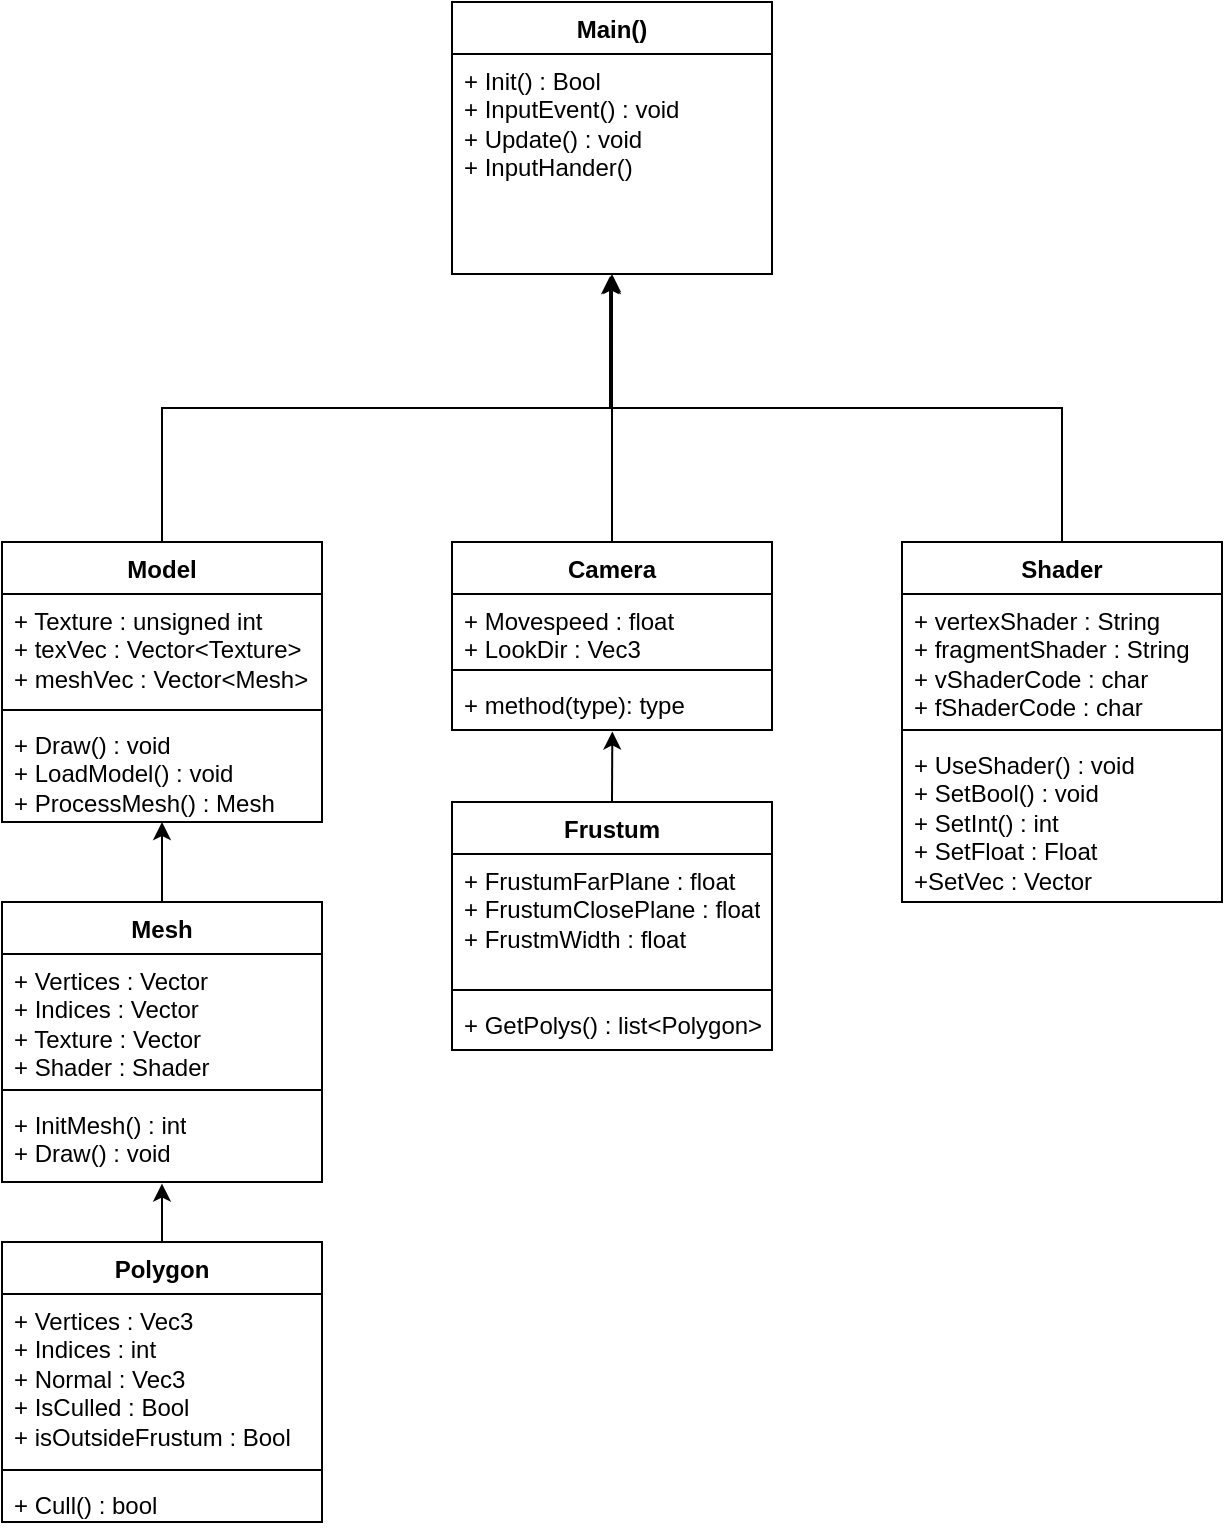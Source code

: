 <mxfile version="25.0.3">
  <diagram id="a7u8j76bWlqgCCZbMFw-" name="Page-1">
    <mxGraphModel dx="1218" dy="820" grid="1" gridSize="10" guides="1" tooltips="1" connect="1" arrows="1" fold="1" page="1" pageScale="1" pageWidth="850" pageHeight="1100" math="0" shadow="0">
      <root>
        <mxCell id="0" />
        <mxCell id="1" parent="0" />
        <mxCell id="2abfj3HiQRj7vuGIn4wA-1" value="Main()" style="swimlane;fontStyle=1;align=center;verticalAlign=top;childLayout=stackLayout;horizontal=1;startSize=26;horizontalStack=0;resizeParent=1;resizeParentMax=0;resizeLast=0;collapsible=1;marginBottom=0;whiteSpace=wrap;html=1;" vertex="1" parent="1">
          <mxGeometry x="345" y="40" width="160" height="136" as="geometry" />
        </mxCell>
        <mxCell id="2abfj3HiQRj7vuGIn4wA-4" value="+ Init() : Bool&lt;div&gt;+ InputEvent() : void&lt;/div&gt;&lt;div&gt;+ Update() : void&lt;/div&gt;&lt;div&gt;&lt;span style=&quot;background-color: initial;&quot;&gt;+ InputHander()&lt;/span&gt;&lt;/div&gt;&lt;div&gt;&lt;br&gt;&lt;div&gt;&lt;div&gt;&lt;br&gt;&lt;/div&gt;&lt;/div&gt;&lt;/div&gt;" style="text;strokeColor=none;fillColor=none;align=left;verticalAlign=top;spacingLeft=4;spacingRight=4;overflow=hidden;rotatable=0;points=[[0,0.5],[1,0.5]];portConstraint=eastwest;whiteSpace=wrap;html=1;" vertex="1" parent="2abfj3HiQRj7vuGIn4wA-1">
          <mxGeometry y="26" width="160" height="110" as="geometry" />
        </mxCell>
        <mxCell id="2abfj3HiQRj7vuGIn4wA-5" value="Camera" style="swimlane;fontStyle=1;align=center;verticalAlign=top;childLayout=stackLayout;horizontal=1;startSize=26;horizontalStack=0;resizeParent=1;resizeParentMax=0;resizeLast=0;collapsible=1;marginBottom=0;whiteSpace=wrap;html=1;" vertex="1" parent="1">
          <mxGeometry x="345" y="310" width="160" height="94" as="geometry" />
        </mxCell>
        <mxCell id="2abfj3HiQRj7vuGIn4wA-6" value="+ Movespeed : float&lt;div&gt;+ LookDir : Vec3&lt;/div&gt;" style="text;strokeColor=none;fillColor=none;align=left;verticalAlign=top;spacingLeft=4;spacingRight=4;overflow=hidden;rotatable=0;points=[[0,0.5],[1,0.5]];portConstraint=eastwest;whiteSpace=wrap;html=1;" vertex="1" parent="2abfj3HiQRj7vuGIn4wA-5">
          <mxGeometry y="26" width="160" height="34" as="geometry" />
        </mxCell>
        <mxCell id="2abfj3HiQRj7vuGIn4wA-7" value="" style="line;strokeWidth=1;fillColor=none;align=left;verticalAlign=middle;spacingTop=-1;spacingLeft=3;spacingRight=3;rotatable=0;labelPosition=right;points=[];portConstraint=eastwest;strokeColor=inherit;" vertex="1" parent="2abfj3HiQRj7vuGIn4wA-5">
          <mxGeometry y="60" width="160" height="8" as="geometry" />
        </mxCell>
        <mxCell id="2abfj3HiQRj7vuGIn4wA-8" value="+ method(type): type" style="text;strokeColor=none;fillColor=none;align=left;verticalAlign=top;spacingLeft=4;spacingRight=4;overflow=hidden;rotatable=0;points=[[0,0.5],[1,0.5]];portConstraint=eastwest;whiteSpace=wrap;html=1;" vertex="1" parent="2abfj3HiQRj7vuGIn4wA-5">
          <mxGeometry y="68" width="160" height="26" as="geometry" />
        </mxCell>
        <mxCell id="2abfj3HiQRj7vuGIn4wA-9" style="edgeStyle=orthogonalEdgeStyle;rounded=0;orthogonalLoop=1;jettySize=auto;html=1;exitX=0.5;exitY=0;exitDx=0;exitDy=0;entryX=0.5;entryY=1;entryDx=0;entryDy=0;entryPerimeter=0;" edge="1" parent="1" source="2abfj3HiQRj7vuGIn4wA-5" target="2abfj3HiQRj7vuGIn4wA-4">
          <mxGeometry relative="1" as="geometry" />
        </mxCell>
        <mxCell id="2abfj3HiQRj7vuGIn4wA-10" value="Model" style="swimlane;fontStyle=1;align=center;verticalAlign=top;childLayout=stackLayout;horizontal=1;startSize=26;horizontalStack=0;resizeParent=1;resizeParentMax=0;resizeLast=0;collapsible=1;marginBottom=0;whiteSpace=wrap;html=1;" vertex="1" parent="1">
          <mxGeometry x="120" y="310" width="160" height="140" as="geometry" />
        </mxCell>
        <mxCell id="2abfj3HiQRj7vuGIn4wA-11" value="+ Texture : unsigned int&lt;div&gt;+ texVec : Vector&amp;lt;Texture&amp;gt;&lt;/div&gt;&lt;div&gt;+ meshVec : Vector&amp;lt;Mesh&amp;gt;&lt;/div&gt;&lt;div&gt;&lt;br&gt;&lt;/div&gt;&lt;div&gt;&lt;br&gt;&lt;/div&gt;" style="text;strokeColor=none;fillColor=none;align=left;verticalAlign=top;spacingLeft=4;spacingRight=4;overflow=hidden;rotatable=0;points=[[0,0.5],[1,0.5]];portConstraint=eastwest;whiteSpace=wrap;html=1;" vertex="1" parent="2abfj3HiQRj7vuGIn4wA-10">
          <mxGeometry y="26" width="160" height="54" as="geometry" />
        </mxCell>
        <mxCell id="2abfj3HiQRj7vuGIn4wA-12" value="" style="line;strokeWidth=1;fillColor=none;align=left;verticalAlign=middle;spacingTop=-1;spacingLeft=3;spacingRight=3;rotatable=0;labelPosition=right;points=[];portConstraint=eastwest;strokeColor=inherit;" vertex="1" parent="2abfj3HiQRj7vuGIn4wA-10">
          <mxGeometry y="80" width="160" height="8" as="geometry" />
        </mxCell>
        <mxCell id="2abfj3HiQRj7vuGIn4wA-13" value="+ Draw() : void&lt;div&gt;&lt;span style=&quot;background-color: initial;&quot;&gt;+ LoadModel() : void&lt;/span&gt;&lt;/div&gt;&lt;div&gt;+ ProcessMesh() : Mesh&lt;/div&gt;" style="text;strokeColor=none;fillColor=none;align=left;verticalAlign=top;spacingLeft=4;spacingRight=4;overflow=hidden;rotatable=0;points=[[0,0.5],[1,0.5]];portConstraint=eastwest;whiteSpace=wrap;html=1;" vertex="1" parent="2abfj3HiQRj7vuGIn4wA-10">
          <mxGeometry y="88" width="160" height="52" as="geometry" />
        </mxCell>
        <mxCell id="2abfj3HiQRj7vuGIn4wA-14" style="edgeStyle=orthogonalEdgeStyle;rounded=0;orthogonalLoop=1;jettySize=auto;html=1;exitX=0.5;exitY=0;exitDx=0;exitDy=0;entryX=0.5;entryY=1.009;entryDx=0;entryDy=0;entryPerimeter=0;" edge="1" parent="1" source="2abfj3HiQRj7vuGIn4wA-10" target="2abfj3HiQRj7vuGIn4wA-4">
          <mxGeometry relative="1" as="geometry" />
        </mxCell>
        <mxCell id="2abfj3HiQRj7vuGIn4wA-15" value="Mesh" style="swimlane;fontStyle=1;align=center;verticalAlign=top;childLayout=stackLayout;horizontal=1;startSize=26;horizontalStack=0;resizeParent=1;resizeParentMax=0;resizeLast=0;collapsible=1;marginBottom=0;whiteSpace=wrap;html=1;" vertex="1" parent="1">
          <mxGeometry x="120" y="490" width="160" height="140" as="geometry" />
        </mxCell>
        <mxCell id="2abfj3HiQRj7vuGIn4wA-16" value="+ Vertices : Vector&lt;div&gt;+ Indices : Vector&lt;/div&gt;&lt;div&gt;+ Texture : Vector&lt;/div&gt;&lt;div&gt;+ Shader : Shader&lt;/div&gt;" style="text;strokeColor=none;fillColor=none;align=left;verticalAlign=top;spacingLeft=4;spacingRight=4;overflow=hidden;rotatable=0;points=[[0,0.5],[1,0.5]];portConstraint=eastwest;whiteSpace=wrap;html=1;" vertex="1" parent="2abfj3HiQRj7vuGIn4wA-15">
          <mxGeometry y="26" width="160" height="64" as="geometry" />
        </mxCell>
        <mxCell id="2abfj3HiQRj7vuGIn4wA-17" value="" style="line;strokeWidth=1;fillColor=none;align=left;verticalAlign=middle;spacingTop=-1;spacingLeft=3;spacingRight=3;rotatable=0;labelPosition=right;points=[];portConstraint=eastwest;strokeColor=inherit;" vertex="1" parent="2abfj3HiQRj7vuGIn4wA-15">
          <mxGeometry y="90" width="160" height="8" as="geometry" />
        </mxCell>
        <mxCell id="2abfj3HiQRj7vuGIn4wA-18" value="+ InitMesh() : int&lt;div&gt;+ Draw() : void&lt;/div&gt;" style="text;strokeColor=none;fillColor=none;align=left;verticalAlign=top;spacingLeft=4;spacingRight=4;overflow=hidden;rotatable=0;points=[[0,0.5],[1,0.5]];portConstraint=eastwest;whiteSpace=wrap;html=1;" vertex="1" parent="2abfj3HiQRj7vuGIn4wA-15">
          <mxGeometry y="98" width="160" height="42" as="geometry" />
        </mxCell>
        <mxCell id="2abfj3HiQRj7vuGIn4wA-19" style="edgeStyle=orthogonalEdgeStyle;rounded=0;orthogonalLoop=1;jettySize=auto;html=1;exitX=0.5;exitY=0;exitDx=0;exitDy=0;entryX=0.5;entryY=1;entryDx=0;entryDy=0;entryPerimeter=0;" edge="1" parent="1" source="2abfj3HiQRj7vuGIn4wA-15" target="2abfj3HiQRj7vuGIn4wA-13">
          <mxGeometry relative="1" as="geometry" />
        </mxCell>
        <mxCell id="2abfj3HiQRj7vuGIn4wA-20" value="Shader" style="swimlane;fontStyle=1;align=center;verticalAlign=top;childLayout=stackLayout;horizontal=1;startSize=26;horizontalStack=0;resizeParent=1;resizeParentMax=0;resizeLast=0;collapsible=1;marginBottom=0;whiteSpace=wrap;html=1;" vertex="1" parent="1">
          <mxGeometry x="570" y="310" width="160" height="180" as="geometry" />
        </mxCell>
        <mxCell id="2abfj3HiQRj7vuGIn4wA-21" value="+ vertexShader : String&lt;div&gt;+ fragmentShader : String&lt;/div&gt;&lt;div&gt;+ vShaderCode : char&lt;/div&gt;&lt;div&gt;+ fShaderCode : char&lt;/div&gt;&lt;div&gt;&lt;br&gt;&lt;/div&gt;&lt;div&gt;&lt;br&gt;&lt;/div&gt;" style="text;strokeColor=none;fillColor=none;align=left;verticalAlign=top;spacingLeft=4;spacingRight=4;overflow=hidden;rotatable=0;points=[[0,0.5],[1,0.5]];portConstraint=eastwest;whiteSpace=wrap;html=1;" vertex="1" parent="2abfj3HiQRj7vuGIn4wA-20">
          <mxGeometry y="26" width="160" height="64" as="geometry" />
        </mxCell>
        <mxCell id="2abfj3HiQRj7vuGIn4wA-22" value="" style="line;strokeWidth=1;fillColor=none;align=left;verticalAlign=middle;spacingTop=-1;spacingLeft=3;spacingRight=3;rotatable=0;labelPosition=right;points=[];portConstraint=eastwest;strokeColor=inherit;" vertex="1" parent="2abfj3HiQRj7vuGIn4wA-20">
          <mxGeometry y="90" width="160" height="8" as="geometry" />
        </mxCell>
        <mxCell id="2abfj3HiQRj7vuGIn4wA-23" value="+ UseShader() : void&lt;div&gt;&lt;span style=&quot;background-color: initial;&quot;&gt;+ SetBool() : void&lt;/span&gt;&lt;/div&gt;&lt;div&gt;+ SetInt() : int&lt;/div&gt;&lt;div&gt;+ SetFloat : Float&lt;/div&gt;&lt;div&gt;+SetVec : Vector&lt;/div&gt;" style="text;strokeColor=none;fillColor=none;align=left;verticalAlign=top;spacingLeft=4;spacingRight=4;overflow=hidden;rotatable=0;points=[[0,0.5],[1,0.5]];portConstraint=eastwest;whiteSpace=wrap;html=1;" vertex="1" parent="2abfj3HiQRj7vuGIn4wA-20">
          <mxGeometry y="98" width="160" height="82" as="geometry" />
        </mxCell>
        <mxCell id="2abfj3HiQRj7vuGIn4wA-24" style="edgeStyle=orthogonalEdgeStyle;rounded=0;orthogonalLoop=1;jettySize=auto;html=1;exitX=0.5;exitY=0;exitDx=0;exitDy=0;entryX=0.494;entryY=1.009;entryDx=0;entryDy=0;entryPerimeter=0;" edge="1" parent="1" source="2abfj3HiQRj7vuGIn4wA-20" target="2abfj3HiQRj7vuGIn4wA-4">
          <mxGeometry relative="1" as="geometry" />
        </mxCell>
        <mxCell id="2abfj3HiQRj7vuGIn4wA-25" value="Polygon" style="swimlane;fontStyle=1;align=center;verticalAlign=top;childLayout=stackLayout;horizontal=1;startSize=26;horizontalStack=0;resizeParent=1;resizeParentMax=0;resizeLast=0;collapsible=1;marginBottom=0;whiteSpace=wrap;html=1;" vertex="1" parent="1">
          <mxGeometry x="120" y="660" width="160" height="140" as="geometry" />
        </mxCell>
        <mxCell id="2abfj3HiQRj7vuGIn4wA-26" value="+ Vertices : Vec3&lt;div&gt;&lt;span style=&quot;background-color: initial;&quot;&gt;+ Indices : int&lt;/span&gt;&lt;/div&gt;&lt;div&gt;+ Normal : Vec3&lt;/div&gt;&lt;div&gt;+ IsCulled : Bool&lt;/div&gt;&lt;div&gt;+ isOutsideFrustum : Bool&lt;/div&gt;&lt;div&gt;&lt;br&gt;&lt;/div&gt;" style="text;strokeColor=none;fillColor=none;align=left;verticalAlign=top;spacingLeft=4;spacingRight=4;overflow=hidden;rotatable=0;points=[[0,0.5],[1,0.5]];portConstraint=eastwest;whiteSpace=wrap;html=1;" vertex="1" parent="2abfj3HiQRj7vuGIn4wA-25">
          <mxGeometry y="26" width="160" height="84" as="geometry" />
        </mxCell>
        <mxCell id="2abfj3HiQRj7vuGIn4wA-27" value="" style="line;strokeWidth=1;fillColor=none;align=left;verticalAlign=middle;spacingTop=-1;spacingLeft=3;spacingRight=3;rotatable=0;labelPosition=right;points=[];portConstraint=eastwest;strokeColor=inherit;" vertex="1" parent="2abfj3HiQRj7vuGIn4wA-25">
          <mxGeometry y="110" width="160" height="8" as="geometry" />
        </mxCell>
        <mxCell id="2abfj3HiQRj7vuGIn4wA-28" value="+ Cull() : bool" style="text;strokeColor=none;fillColor=none;align=left;verticalAlign=top;spacingLeft=4;spacingRight=4;overflow=hidden;rotatable=0;points=[[0,0.5],[1,0.5]];portConstraint=eastwest;whiteSpace=wrap;html=1;" vertex="1" parent="2abfj3HiQRj7vuGIn4wA-25">
          <mxGeometry y="118" width="160" height="22" as="geometry" />
        </mxCell>
        <mxCell id="2abfj3HiQRj7vuGIn4wA-29" style="edgeStyle=orthogonalEdgeStyle;rounded=0;orthogonalLoop=1;jettySize=auto;html=1;exitX=0.5;exitY=0;exitDx=0;exitDy=0;entryX=0.5;entryY=1.019;entryDx=0;entryDy=0;entryPerimeter=0;" edge="1" parent="1" source="2abfj3HiQRj7vuGIn4wA-25" target="2abfj3HiQRj7vuGIn4wA-18">
          <mxGeometry relative="1" as="geometry" />
        </mxCell>
        <mxCell id="2abfj3HiQRj7vuGIn4wA-30" value="Frustum" style="swimlane;fontStyle=1;align=center;verticalAlign=top;childLayout=stackLayout;horizontal=1;startSize=26;horizontalStack=0;resizeParent=1;resizeParentMax=0;resizeLast=0;collapsible=1;marginBottom=0;whiteSpace=wrap;html=1;" vertex="1" parent="1">
          <mxGeometry x="345" y="440" width="160" height="124" as="geometry" />
        </mxCell>
        <mxCell id="2abfj3HiQRj7vuGIn4wA-31" value="&lt;div&gt;+ FrustumFarPlane : float&lt;/div&gt;&lt;div&gt;+ FrustumClosePlane : float&lt;/div&gt;&lt;div&gt;+ FrustmWidth : float&lt;/div&gt;" style="text;strokeColor=none;fillColor=none;align=left;verticalAlign=top;spacingLeft=4;spacingRight=4;overflow=hidden;rotatable=0;points=[[0,0.5],[1,0.5]];portConstraint=eastwest;whiteSpace=wrap;html=1;" vertex="1" parent="2abfj3HiQRj7vuGIn4wA-30">
          <mxGeometry y="26" width="160" height="64" as="geometry" />
        </mxCell>
        <mxCell id="2abfj3HiQRj7vuGIn4wA-32" value="" style="line;strokeWidth=1;fillColor=none;align=left;verticalAlign=middle;spacingTop=-1;spacingLeft=3;spacingRight=3;rotatable=0;labelPosition=right;points=[];portConstraint=eastwest;strokeColor=inherit;" vertex="1" parent="2abfj3HiQRj7vuGIn4wA-30">
          <mxGeometry y="90" width="160" height="8" as="geometry" />
        </mxCell>
        <mxCell id="2abfj3HiQRj7vuGIn4wA-33" value="+ GetPolys() : list&amp;lt;Polygon&amp;gt;" style="text;strokeColor=none;fillColor=none;align=left;verticalAlign=top;spacingLeft=4;spacingRight=4;overflow=hidden;rotatable=0;points=[[0,0.5],[1,0.5]];portConstraint=eastwest;whiteSpace=wrap;html=1;" vertex="1" parent="2abfj3HiQRj7vuGIn4wA-30">
          <mxGeometry y="98" width="160" height="26" as="geometry" />
        </mxCell>
        <mxCell id="2abfj3HiQRj7vuGIn4wA-34" style="edgeStyle=orthogonalEdgeStyle;rounded=0;orthogonalLoop=1;jettySize=auto;html=1;exitX=0.5;exitY=0;exitDx=0;exitDy=0;entryX=0.501;entryY=1.028;entryDx=0;entryDy=0;entryPerimeter=0;" edge="1" parent="1" source="2abfj3HiQRj7vuGIn4wA-30" target="2abfj3HiQRj7vuGIn4wA-8">
          <mxGeometry relative="1" as="geometry" />
        </mxCell>
      </root>
    </mxGraphModel>
  </diagram>
</mxfile>
